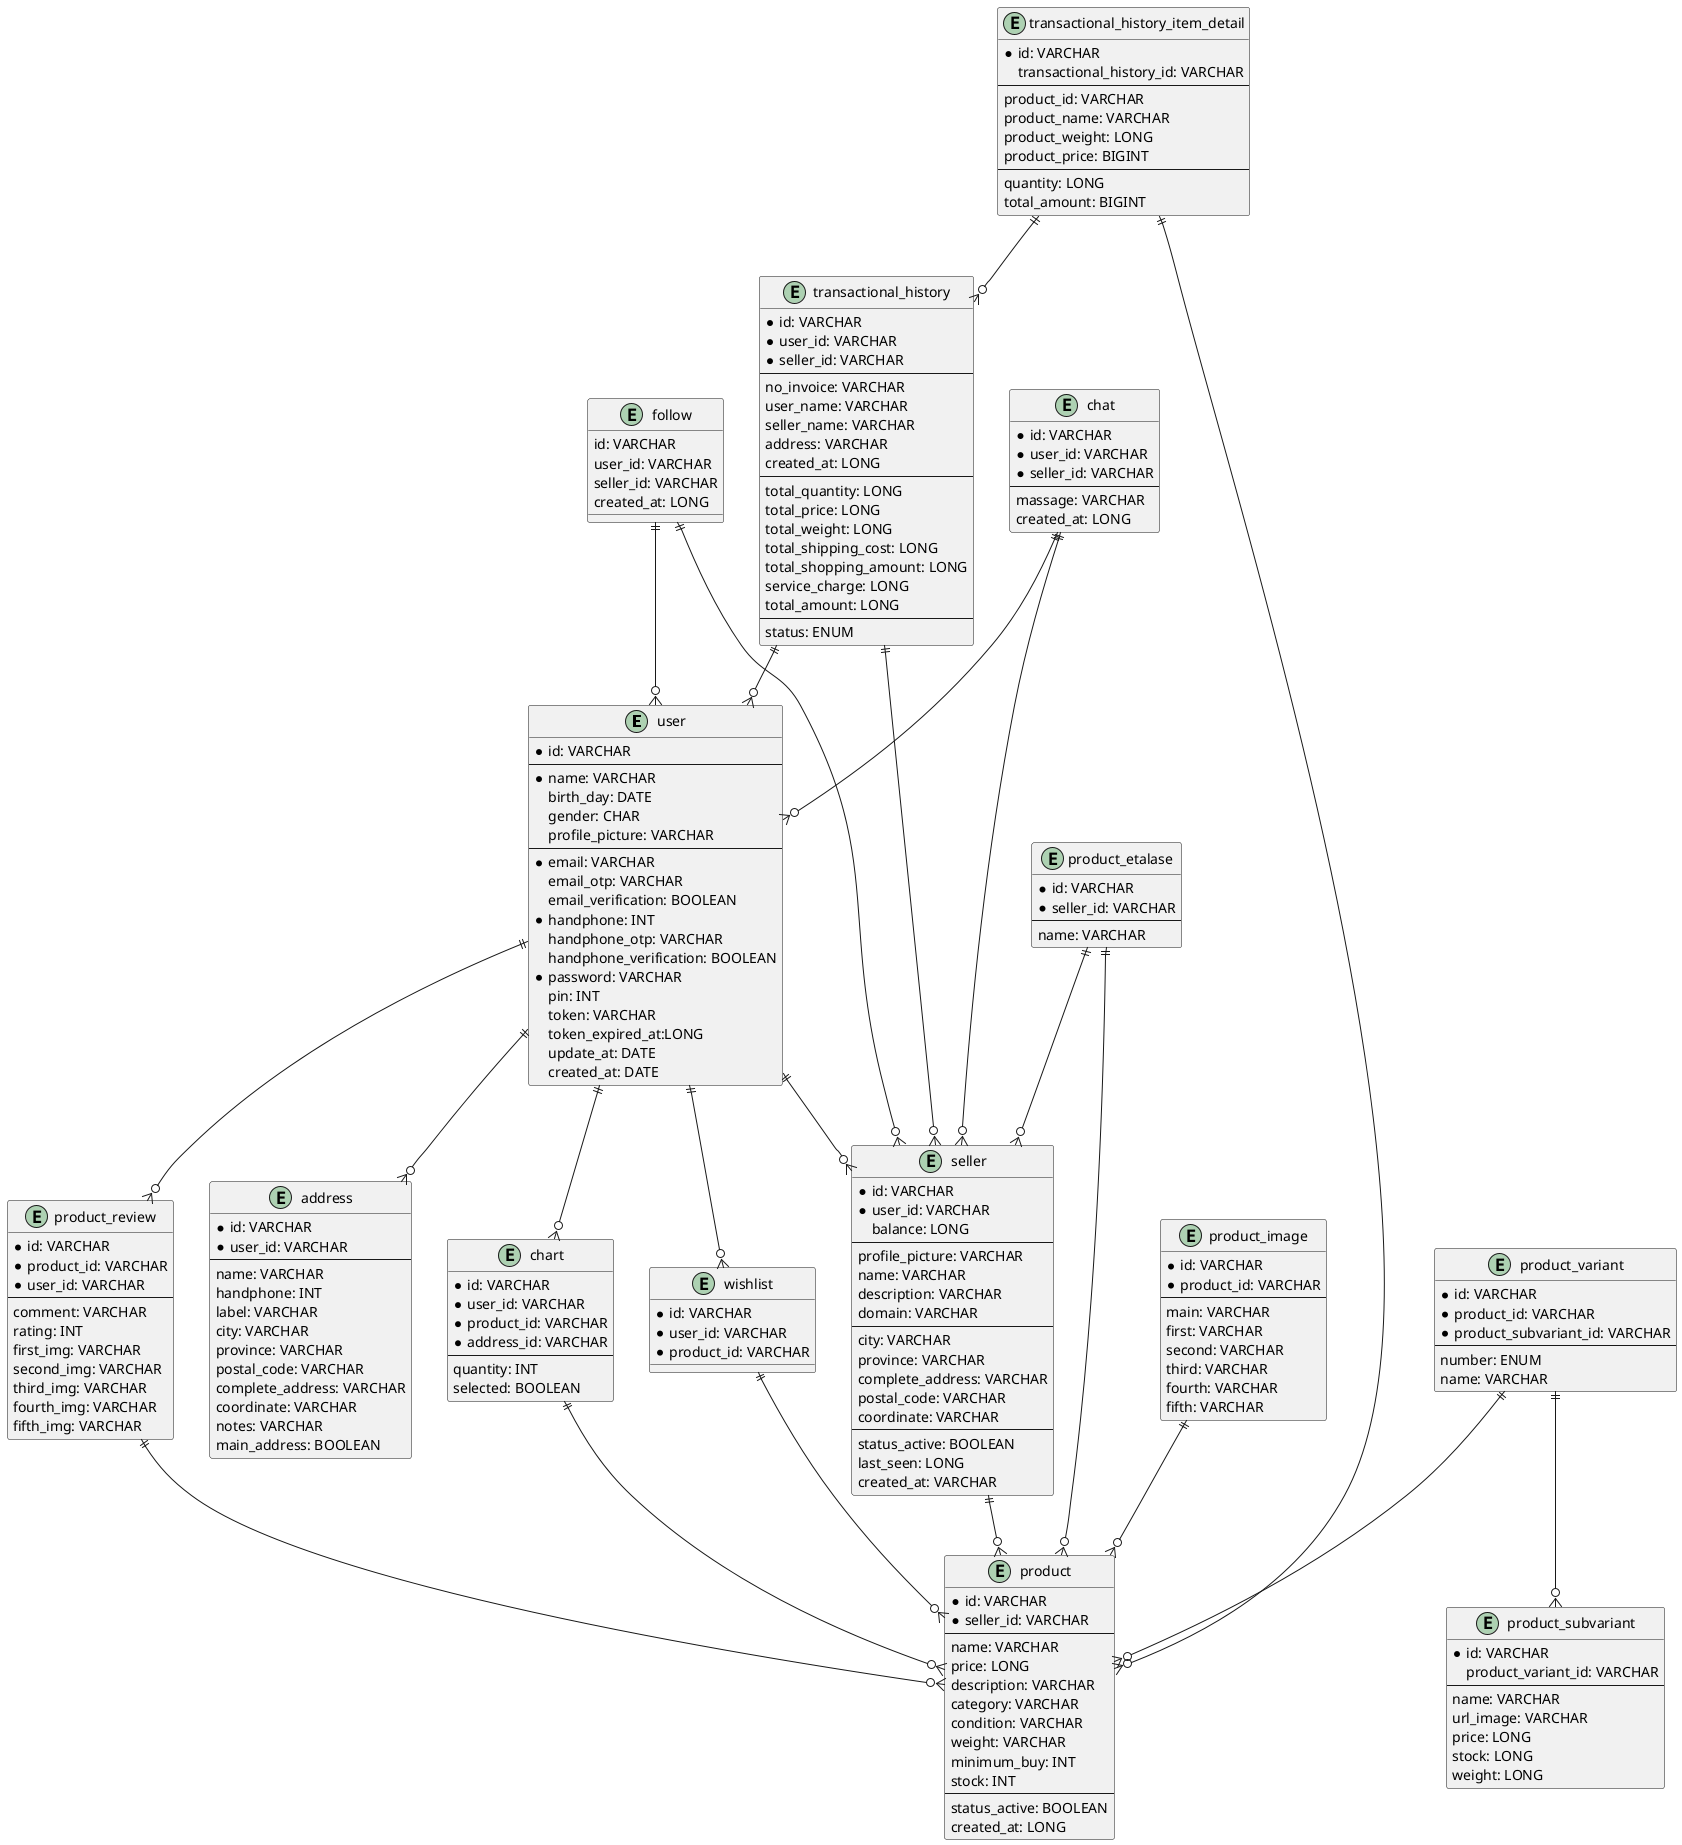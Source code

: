 @startuml

entity user{
*id: VARCHAR
--
*name: VARCHAR
birth_day: DATE
gender: CHAR
profile_picture: VARCHAR
--
*email: VARCHAR
email_otp: VARCHAR
email_verification: BOOLEAN
*handphone: INT
handphone_otp: VARCHAR
handphone_verification: BOOLEAN
*password: VARCHAR
pin: INT
token: VARCHAR
token_expired_at:LONG
update_at: DATE
created_at: DATE
}


entity address{
*id: VARCHAR
*user_id: VARCHAR
--
name: VARCHAR
handphone: INT
label: VARCHAR
city: VARCHAR
province: VARCHAR
postal_code: VARCHAR
complete_address: VARCHAR
coordinate: VARCHAR
notes: VARCHAR
main_address: BOOLEAN
}

entity seller{
*id: VARCHAR
*user_id: VARCHAR
balance: LONG
--
profile_picture: VARCHAR
name: VARCHAR
description: VARCHAR
domain: VARCHAR
--
city: VARCHAR
province: VARCHAR
complete_address: VARCHAR
postal_code: VARCHAR
coordinate: VARCHAR
--
status_active: BOOLEAN
last_seen: LONG
created_at: VARCHAR
}

entity product{
*id: VARCHAR
*seller_id: VARCHAR
--
name: VARCHAR
price: LONG
description: VARCHAR
category: VARCHAR
condition: VARCHAR
weight: VARCHAR
minimum_buy: INT
stock: INT
--
status_active: BOOLEAN
created_at: LONG
}

entity product_variant{
*id: VARCHAR
*product_id: VARCHAR
*product_subvariant_id: VARCHAR
--
number: ENUM
name: VARCHAR
}

entity product_etalase{
*id: VARCHAR
*seller_id: VARCHAR
--
name: VARCHAR
}

entity product_subvariant{
*id: VARCHAR
product_variant_id: VARCHAR
--
name: VARCHAR
url_image: VARCHAR
price: LONG
stock: LONG
weight: LONG
}

entity product_image{
*id: VARCHAR
*product_id: VARCHAR
--
main: VARCHAR
first: VARCHAR
second: VARCHAR
third: VARCHAR
fourth: VARCHAR
fifth: VARCHAR
}

entity product_review{
*id: VARCHAR
*product_id: VARCHAR
*user_id: VARCHAR
--
comment: VARCHAR
rating: INT
first_img: VARCHAR
second_img: VARCHAR
third_img: VARCHAR
fourth_img: VARCHAR
fifth_img: VARCHAR
}

entity chart{
*id: VARCHAR
*user_id: VARCHAR
*product_id: VARCHAR
*address_id: VARCHAR
--
quantity: INT
selected: BOOLEAN
}

entity transactional_history{
*id: VARCHAR
*user_id: VARCHAR
*seller_id: VARCHAR
--
no_invoice: VARCHAR
user_name: VARCHAR
seller_name: VARCHAR
address: VARCHAR
created_at: LONG
--
total_quantity: LONG
total_price: LONG
total_weight: LONG
total_shipping_cost: LONG
total_shopping_amount: LONG
service_charge: LONG
total_amount: LONG
--
status: ENUM
}

entity transactional_history_item_detail{
*id: VARCHAR
transactional_history_id: VARCHAR
--
product_id: VARCHAR
product_name: VARCHAR
product_weight: LONG
product_price: BIGINT
--
quantity: LONG
total_amount: BIGINT
}

entity chat{
*id: VARCHAR
*user_id: VARCHAR
*seller_id: VARCHAR
--
massage: VARCHAR
created_at: LONG
}

entity wishlist{
*id: VARCHAR
*user_id: VARCHAR
*product_id: VARCHAR
}

entity follow{
id: VARCHAR
user_id: VARCHAR
seller_id: VARCHAR
created_at: LONG
}

'user ||--o| seller
'seller ||--o| product
'user ||--o| chart
'chart ||--o| product
'user ||--o| address
'
'product_etalase ||--o| product
'product_etalase ||--o| seller
'product_image ||--o| product
'product_variant ||--o| product
'product_variant ||--o| product_image
'
'user ||--o| wishlist
'wishlist ||--o| product
'
'user ||--o| product_review
'product_review ||--o| product
'transactional_history_item_detail ||--o| transactional_history
'transactional_history_item_detail ||--o| product
'transactional_history ||--o| user
'transactional_history ||--o| seller
'
'chat ||--o| seller
'chat ||--o| user
'
'follow ||--o| user
'follow ||--o| seller
''''''''''''''
user ||--o{ seller
seller ||--o{ product
user ||--o{ chart
chart ||--o{ product
user ||--o{ address

product_etalase ||--o{ product
product_etalase ||--o{ seller

user ||--o{ wishlist
wishlist ||--o{ product

user ||--o{ product_review
product_review ||--o{ product
transactional_history_item_detail ||--o{ transactional_history
transactional_history_item_detail ||--o{ product
transactional_history ||--o{ user
transactional_history ||--o{ seller

chat ||--o{ seller
chat ||--o{ user

follow ||--o{ user
follow ||--o{ seller

product_image ||--o{ product
product_variant ||--o{ product
product_variant ||--o{ product_subvariant
@enduml